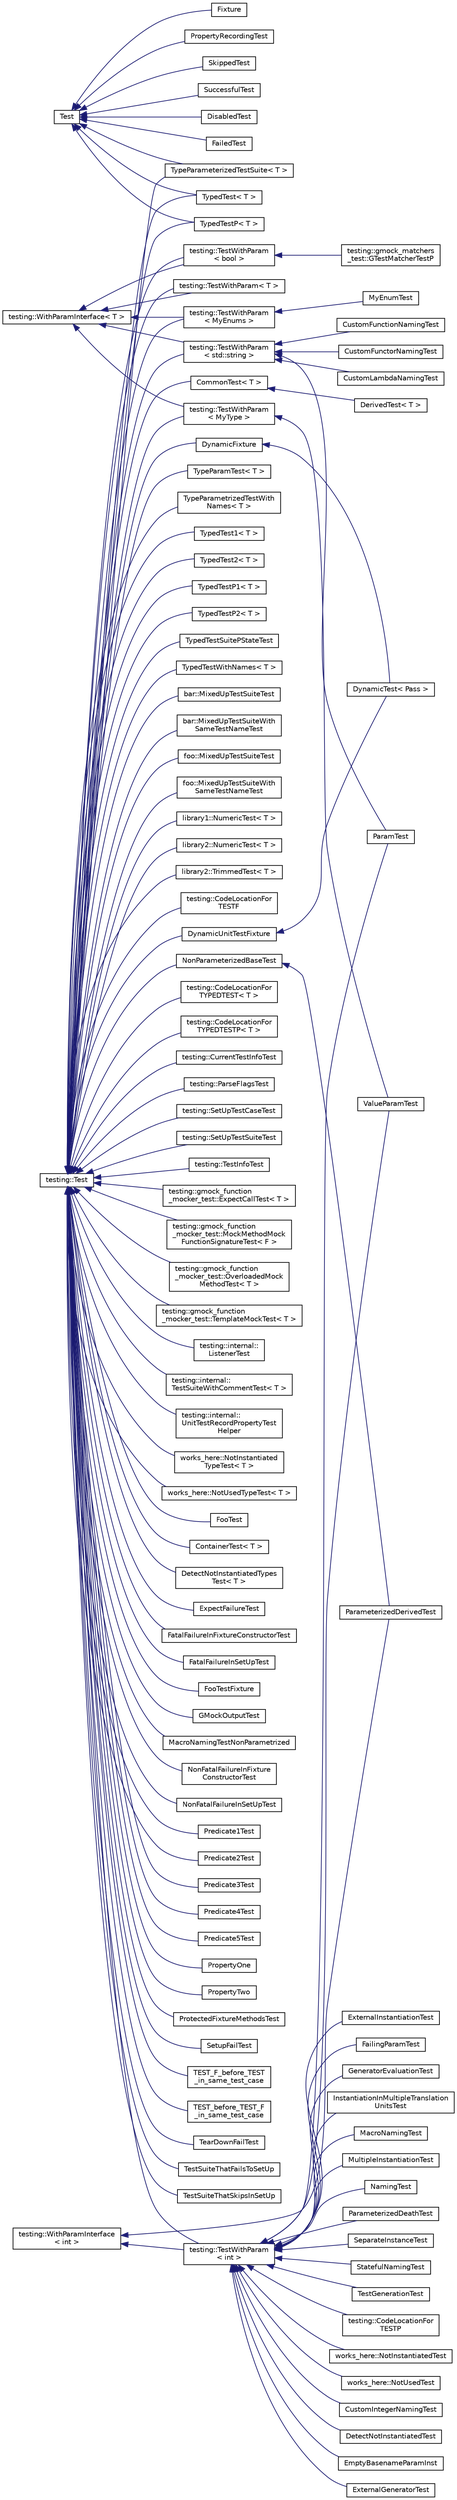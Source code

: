 digraph "Graphical Class Hierarchy"
{
 // LATEX_PDF_SIZE
  bgcolor="transparent";
  edge [fontname="Helvetica",fontsize="10",labelfontname="Helvetica",labelfontsize="10"];
  node [fontname="Helvetica",fontsize="10",shape=record];
  rankdir="LR";
  Node0 [label="Test",height=0.2,width=0.4,color="black",URL="$classTest.html",tooltip=" "];
  Node0 -> Node1 [dir="back",color="midnightblue",fontsize="10",style="solid",fontname="Helvetica"];
  Node1 [label="TypedTest\< T \>",height=0.2,width=0.4,color="black",URL="$classTypedTest.html",tooltip=" "];
  Node0 -> Node2 [dir="back",color="midnightblue",fontsize="10",style="solid",fontname="Helvetica"];
  Node2 [label="TypedTestP\< T \>",height=0.2,width=0.4,color="black",URL="$classTypedTestP.html",tooltip=" "];
  Node0 -> Node3 [dir="back",color="midnightblue",fontsize="10",style="solid",fontname="Helvetica"];
  Node3 [label="DisabledTest",height=0.2,width=0.4,color="black",URL="$classDisabledTest.html",tooltip=" "];
  Node0 -> Node4 [dir="back",color="midnightblue",fontsize="10",style="solid",fontname="Helvetica"];
  Node4 [label="FailedTest",height=0.2,width=0.4,color="black",URL="$classFailedTest.html",tooltip=" "];
  Node0 -> Node5 [dir="back",color="midnightblue",fontsize="10",style="solid",fontname="Helvetica"];
  Node5 [label="Fixture",height=0.2,width=0.4,color="black",URL="$classFixture.html",tooltip=" "];
  Node0 -> Node6 [dir="back",color="midnightblue",fontsize="10",style="solid",fontname="Helvetica"];
  Node6 [label="PropertyRecordingTest",height=0.2,width=0.4,color="black",URL="$classPropertyRecordingTest.html",tooltip=" "];
  Node0 -> Node7 [dir="back",color="midnightblue",fontsize="10",style="solid",fontname="Helvetica"];
  Node7 [label="SkippedTest",height=0.2,width=0.4,color="black",URL="$classSkippedTest.html",tooltip=" "];
  Node0 -> Node8 [dir="back",color="midnightblue",fontsize="10",style="solid",fontname="Helvetica"];
  Node8 [label="SuccessfulTest",height=0.2,width=0.4,color="black",URL="$classSuccessfulTest.html",tooltip=" "];
  Node0 -> Node9 [dir="back",color="midnightblue",fontsize="10",style="solid",fontname="Helvetica"];
  Node9 [label="TypeParameterizedTestSuite\< T \>",height=0.2,width=0.4,color="black",URL="$classTypeParameterizedTestSuite.html",tooltip=" "];
  Node343 [label="testing::Test",height=0.2,width=0.4,color="black",URL="$classtesting_1_1Test.html",tooltip=" "];
  Node343 -> Node344 [dir="back",color="midnightblue",fontsize="10",style="solid",fontname="Helvetica"];
  Node344 [label="testing::TestWithParam\l\< std::string \>",height=0.2,width=0.4,color="black",URL="$classtesting_1_1TestWithParam.html",tooltip=" "];
  Node344 -> Node345 [dir="back",color="midnightblue",fontsize="10",style="solid",fontname="Helvetica"];
  Node345 [label="CustomFunctionNamingTest",height=0.2,width=0.4,color="black",URL="$classCustomFunctionNamingTest.html",tooltip=" "];
  Node344 -> Node346 [dir="back",color="midnightblue",fontsize="10",style="solid",fontname="Helvetica"];
  Node346 [label="CustomFunctorNamingTest",height=0.2,width=0.4,color="black",URL="$classCustomFunctorNamingTest.html",tooltip=" "];
  Node344 -> Node347 [dir="back",color="midnightblue",fontsize="10",style="solid",fontname="Helvetica"];
  Node347 [label="CustomLambdaNamingTest",height=0.2,width=0.4,color="black",URL="$classCustomLambdaNamingTest.html",tooltip=" "];
  Node344 -> Node348 [dir="back",color="midnightblue",fontsize="10",style="solid",fontname="Helvetica"];
  Node348 [label="ParamTest",height=0.2,width=0.4,color="black",URL="$classParamTest.html",tooltip=" "];
  Node343 -> Node349 [dir="back",color="midnightblue",fontsize="10",style="solid",fontname="Helvetica"];
  Node349 [label="testing::TestWithParam\l\< int \>",height=0.2,width=0.4,color="black",URL="$classtesting_1_1TestWithParam.html",tooltip=" "];
  Node349 -> Node348 [dir="back",color="midnightblue",fontsize="10",style="solid",fontname="Helvetica"];
  Node349 -> Node350 [dir="back",color="midnightblue",fontsize="10",style="solid",fontname="Helvetica"];
  Node350 [label="CustomIntegerNamingTest",height=0.2,width=0.4,color="black",URL="$classCustomIntegerNamingTest.html",tooltip=" "];
  Node349 -> Node351 [dir="back",color="midnightblue",fontsize="10",style="solid",fontname="Helvetica"];
  Node351 [label="DetectNotInstantiatedTest",height=0.2,width=0.4,color="black",URL="$classDetectNotInstantiatedTest.html",tooltip=" "];
  Node349 -> Node352 [dir="back",color="midnightblue",fontsize="10",style="solid",fontname="Helvetica"];
  Node352 [label="EmptyBasenameParamInst",height=0.2,width=0.4,color="black",URL="$classEmptyBasenameParamInst.html",tooltip=" "];
  Node349 -> Node353 [dir="back",color="midnightblue",fontsize="10",style="solid",fontname="Helvetica"];
  Node353 [label="ExternalGeneratorTest",height=0.2,width=0.4,color="black",URL="$classExternalGeneratorTest.html",tooltip=" "];
  Node349 -> Node354 [dir="back",color="midnightblue",fontsize="10",style="solid",fontname="Helvetica"];
  Node354 [label="ExternalInstantiationTest",height=0.2,width=0.4,color="black",URL="$classExternalInstantiationTest.html",tooltip=" "];
  Node349 -> Node355 [dir="back",color="midnightblue",fontsize="10",style="solid",fontname="Helvetica"];
  Node355 [label="FailingParamTest",height=0.2,width=0.4,color="black",URL="$classFailingParamTest.html",tooltip=" "];
  Node349 -> Node356 [dir="back",color="midnightblue",fontsize="10",style="solid",fontname="Helvetica"];
  Node356 [label="GeneratorEvaluationTest",height=0.2,width=0.4,color="black",URL="$classGeneratorEvaluationTest.html",tooltip=" "];
  Node349 -> Node357 [dir="back",color="midnightblue",fontsize="10",style="solid",fontname="Helvetica"];
  Node357 [label="InstantiationInMultipleTranslation\lUnitsTest",height=0.2,width=0.4,color="black",URL="$classInstantiationInMultipleTranslationUnitsTest.html",tooltip=" "];
  Node349 -> Node358 [dir="back",color="midnightblue",fontsize="10",style="solid",fontname="Helvetica"];
  Node358 [label="MacroNamingTest",height=0.2,width=0.4,color="black",URL="$classMacroNamingTest.html",tooltip=" "];
  Node349 -> Node359 [dir="back",color="midnightblue",fontsize="10",style="solid",fontname="Helvetica"];
  Node359 [label="MultipleInstantiationTest",height=0.2,width=0.4,color="black",URL="$classMultipleInstantiationTest.html",tooltip=" "];
  Node349 -> Node360 [dir="back",color="midnightblue",fontsize="10",style="solid",fontname="Helvetica"];
  Node360 [label="NamingTest",height=0.2,width=0.4,color="black",URL="$classNamingTest.html",tooltip=" "];
  Node349 -> Node361 [dir="back",color="midnightblue",fontsize="10",style="solid",fontname="Helvetica"];
  Node361 [label="ParameterizedDeathTest",height=0.2,width=0.4,color="black",URL="$classParameterizedDeathTest.html",tooltip=" "];
  Node349 -> Node362 [dir="back",color="midnightblue",fontsize="10",style="solid",fontname="Helvetica"];
  Node362 [label="SeparateInstanceTest",height=0.2,width=0.4,color="black",URL="$classSeparateInstanceTest.html",tooltip=" "];
  Node349 -> Node363 [dir="back",color="midnightblue",fontsize="10",style="solid",fontname="Helvetica"];
  Node363 [label="StatefulNamingTest",height=0.2,width=0.4,color="black",URL="$classStatefulNamingTest.html",tooltip=" "];
  Node349 -> Node364 [dir="back",color="midnightblue",fontsize="10",style="solid",fontname="Helvetica"];
  Node364 [label="TestGenerationTest",height=0.2,width=0.4,color="black",URL="$classTestGenerationTest.html",tooltip=" "];
  Node349 -> Node365 [dir="back",color="midnightblue",fontsize="10",style="solid",fontname="Helvetica"];
  Node365 [label="ValueParamTest",height=0.2,width=0.4,color="black",URL="$classValueParamTest.html",tooltip=" "];
  Node349 -> Node366 [dir="back",color="midnightblue",fontsize="10",style="solid",fontname="Helvetica"];
  Node366 [label="testing::CodeLocationFor\lTESTP",height=0.2,width=0.4,color="black",URL="$classtesting_1_1CodeLocationForTESTP.html",tooltip=" "];
  Node349 -> Node367 [dir="back",color="midnightblue",fontsize="10",style="solid",fontname="Helvetica"];
  Node367 [label="works_here::NotInstantiatedTest",height=0.2,width=0.4,color="black",URL="$classworks__here_1_1NotInstantiatedTest.html",tooltip=" "];
  Node349 -> Node368 [dir="back",color="midnightblue",fontsize="10",style="solid",fontname="Helvetica"];
  Node368 [label="works_here::NotUsedTest",height=0.2,width=0.4,color="black",URL="$classworks__here_1_1NotUsedTest.html",tooltip=" "];
  Node343 -> Node369 [dir="back",color="midnightblue",fontsize="10",style="solid",fontname="Helvetica"];
  Node369 [label="testing::TestWithParam\l\< MyType \>",height=0.2,width=0.4,color="black",URL="$classtesting_1_1TestWithParam.html",tooltip=" "];
  Node369 -> Node365 [dir="back",color="midnightblue",fontsize="10",style="solid",fontname="Helvetica"];
  Node343 -> Node370 [dir="back",color="midnightblue",fontsize="10",style="solid",fontname="Helvetica"];
  Node370 [label="testing::TestWithParam\l\< bool \>",height=0.2,width=0.4,color="black",URL="$classtesting_1_1TestWithParam.html",tooltip=" "];
  Node370 -> Node371 [dir="back",color="midnightblue",fontsize="10",style="solid",fontname="Helvetica"];
  Node371 [label="testing::gmock_matchers\l_test::GTestMatcherTestP",height=0.2,width=0.4,color="black",URL="$classtesting_1_1gmock__matchers__test_1_1GTestMatcherTestP.html",tooltip=" "];
  Node343 -> Node372 [dir="back",color="midnightblue",fontsize="10",style="solid",fontname="Helvetica"];
  Node372 [label="testing::TestWithParam\l\< MyEnums \>",height=0.2,width=0.4,color="black",URL="$classtesting_1_1TestWithParam.html",tooltip=" "];
  Node372 -> Node373 [dir="back",color="midnightblue",fontsize="10",style="solid",fontname="Helvetica"];
  Node373 [label="MyEnumTest",height=0.2,width=0.4,color="black",URL="$classMyEnumTest.html",tooltip=" "];
  Node343 -> Node374 [dir="back",color="midnightblue",fontsize="10",style="solid",fontname="Helvetica"];
  Node374 [label="FooTest",height=0.2,width=0.4,color="black",URL="$classFooTest.html",tooltip=" "];
  Node343 -> Node375 [dir="back",color="midnightblue",fontsize="10",style="solid",fontname="Helvetica"];
  Node375 [label="CommonTest\< T \>",height=0.2,width=0.4,color="black",URL="$classCommonTest.html",tooltip=" "];
  Node375 -> Node376 [dir="back",color="midnightblue",fontsize="10",style="solid",fontname="Helvetica"];
  Node376 [label="DerivedTest\< T \>",height=0.2,width=0.4,color="black",URL="$classDerivedTest.html",tooltip=" "];
  Node343 -> Node377 [dir="back",color="midnightblue",fontsize="10",style="solid",fontname="Helvetica"];
  Node377 [label="ContainerTest\< T \>",height=0.2,width=0.4,color="black",URL="$classContainerTest.html",tooltip=" "];
  Node343 -> Node378 [dir="back",color="midnightblue",fontsize="10",style="solid",fontname="Helvetica"];
  Node378 [label="DetectNotInstantiatedTypes\lTest\< T \>",height=0.2,width=0.4,color="black",URL="$classDetectNotInstantiatedTypesTest.html",tooltip=" "];
  Node343 -> Node379 [dir="back",color="midnightblue",fontsize="10",style="solid",fontname="Helvetica"];
  Node379 [label="DynamicFixture",height=0.2,width=0.4,color="black",URL="$classDynamicFixture.html",tooltip=" "];
  Node379 -> Node380 [dir="back",color="midnightblue",fontsize="10",style="solid",fontname="Helvetica"];
  Node380 [label="DynamicTest\< Pass \>",height=0.2,width=0.4,color="black",URL="$classDynamicTest.html",tooltip=" "];
  Node343 -> Node381 [dir="back",color="midnightblue",fontsize="10",style="solid",fontname="Helvetica"];
  Node381 [label="DynamicUnitTestFixture",height=0.2,width=0.4,color="black",URL="$classDynamicUnitTestFixture.html",tooltip=" "];
  Node381 -> Node380 [dir="back",color="midnightblue",fontsize="10",style="solid",fontname="Helvetica"];
  Node343 -> Node382 [dir="back",color="midnightblue",fontsize="10",style="solid",fontname="Helvetica"];
  Node382 [label="ExpectFailureTest",height=0.2,width=0.4,color="black",URL="$classExpectFailureTest.html",tooltip=" "];
  Node343 -> Node383 [dir="back",color="midnightblue",fontsize="10",style="solid",fontname="Helvetica"];
  Node383 [label="FatalFailureInFixtureConstructorTest",height=0.2,width=0.4,color="black",URL="$classFatalFailureInFixtureConstructorTest.html",tooltip=" "];
  Node343 -> Node384 [dir="back",color="midnightblue",fontsize="10",style="solid",fontname="Helvetica"];
  Node384 [label="FatalFailureInSetUpTest",height=0.2,width=0.4,color="black",URL="$classFatalFailureInSetUpTest.html",tooltip=" "];
  Node343 -> Node385 [dir="back",color="midnightblue",fontsize="10",style="solid",fontname="Helvetica"];
  Node385 [label="FooTestFixture",height=0.2,width=0.4,color="black",URL="$classFooTestFixture.html",tooltip=" "];
  Node343 -> Node386 [dir="back",color="midnightblue",fontsize="10",style="solid",fontname="Helvetica"];
  Node386 [label="GMockOutputTest",height=0.2,width=0.4,color="black",URL="$classGMockOutputTest.html",tooltip=" "];
  Node343 -> Node387 [dir="back",color="midnightblue",fontsize="10",style="solid",fontname="Helvetica"];
  Node387 [label="MacroNamingTestNonParametrized",height=0.2,width=0.4,color="black",URL="$classMacroNamingTestNonParametrized.html",tooltip=" "];
  Node343 -> Node388 [dir="back",color="midnightblue",fontsize="10",style="solid",fontname="Helvetica"];
  Node388 [label="NonFatalFailureInFixture\lConstructorTest",height=0.2,width=0.4,color="black",URL="$classNonFatalFailureInFixtureConstructorTest.html",tooltip=" "];
  Node343 -> Node389 [dir="back",color="midnightblue",fontsize="10",style="solid",fontname="Helvetica"];
  Node389 [label="NonFatalFailureInSetUpTest",height=0.2,width=0.4,color="black",URL="$classNonFatalFailureInSetUpTest.html",tooltip=" "];
  Node343 -> Node390 [dir="back",color="midnightblue",fontsize="10",style="solid",fontname="Helvetica"];
  Node390 [label="NonParameterizedBaseTest",height=0.2,width=0.4,color="black",URL="$classNonParameterizedBaseTest.html",tooltip=" "];
  Node390 -> Node391 [dir="back",color="midnightblue",fontsize="10",style="solid",fontname="Helvetica"];
  Node391 [label="ParameterizedDerivedTest",height=0.2,width=0.4,color="black",URL="$classParameterizedDerivedTest.html",tooltip=" "];
  Node343 -> Node392 [dir="back",color="midnightblue",fontsize="10",style="solid",fontname="Helvetica"];
  Node392 [label="Predicate1Test",height=0.2,width=0.4,color="black",URL="$classPredicate1Test.html",tooltip=" "];
  Node343 -> Node393 [dir="back",color="midnightblue",fontsize="10",style="solid",fontname="Helvetica"];
  Node393 [label="Predicate2Test",height=0.2,width=0.4,color="black",URL="$classPredicate2Test.html",tooltip=" "];
  Node343 -> Node394 [dir="back",color="midnightblue",fontsize="10",style="solid",fontname="Helvetica"];
  Node394 [label="Predicate3Test",height=0.2,width=0.4,color="black",URL="$classPredicate3Test.html",tooltip=" "];
  Node343 -> Node395 [dir="back",color="midnightblue",fontsize="10",style="solid",fontname="Helvetica"];
  Node395 [label="Predicate4Test",height=0.2,width=0.4,color="black",URL="$classPredicate4Test.html",tooltip=" "];
  Node343 -> Node396 [dir="back",color="midnightblue",fontsize="10",style="solid",fontname="Helvetica"];
  Node396 [label="Predicate5Test",height=0.2,width=0.4,color="black",URL="$classPredicate5Test.html",tooltip=" "];
  Node343 -> Node397 [dir="back",color="midnightblue",fontsize="10",style="solid",fontname="Helvetica"];
  Node397 [label="PropertyOne",height=0.2,width=0.4,color="black",URL="$classPropertyOne.html",tooltip=" "];
  Node343 -> Node398 [dir="back",color="midnightblue",fontsize="10",style="solid",fontname="Helvetica"];
  Node398 [label="PropertyTwo",height=0.2,width=0.4,color="black",URL="$classPropertyTwo.html",tooltip=" "];
  Node343 -> Node399 [dir="back",color="midnightblue",fontsize="10",style="solid",fontname="Helvetica"];
  Node399 [label="ProtectedFixtureMethodsTest",height=0.2,width=0.4,color="black",URL="$classProtectedFixtureMethodsTest.html",tooltip=" "];
  Node343 -> Node400 [dir="back",color="midnightblue",fontsize="10",style="solid",fontname="Helvetica"];
  Node400 [label="SetupFailTest",height=0.2,width=0.4,color="black",URL="$classSetupFailTest.html",tooltip=" "];
  Node343 -> Node401 [dir="back",color="midnightblue",fontsize="10",style="solid",fontname="Helvetica"];
  Node401 [label="TEST_F_before_TEST\l_in_same_test_case",height=0.2,width=0.4,color="black",URL="$classTEST__F__before__TEST__in__same__test__case.html",tooltip=" "];
  Node343 -> Node402 [dir="back",color="midnightblue",fontsize="10",style="solid",fontname="Helvetica"];
  Node402 [label="TEST_before_TEST_F\l_in_same_test_case",height=0.2,width=0.4,color="black",URL="$classTEST__before__TEST__F__in__same__test__case.html",tooltip=" "];
  Node343 -> Node403 [dir="back",color="midnightblue",fontsize="10",style="solid",fontname="Helvetica"];
  Node403 [label="TearDownFailTest",height=0.2,width=0.4,color="black",URL="$classTearDownFailTest.html",tooltip=" "];
  Node343 -> Node404 [dir="back",color="midnightblue",fontsize="10",style="solid",fontname="Helvetica"];
  Node404 [label="TestSuiteThatFailsToSetUp",height=0.2,width=0.4,color="black",URL="$classTestSuiteThatFailsToSetUp.html",tooltip=" "];
  Node343 -> Node405 [dir="back",color="midnightblue",fontsize="10",style="solid",fontname="Helvetica"];
  Node405 [label="TestSuiteThatSkipsInSetUp",height=0.2,width=0.4,color="black",URL="$classTestSuiteThatSkipsInSetUp.html",tooltip=" "];
  Node343 -> Node406 [dir="back",color="midnightblue",fontsize="10",style="solid",fontname="Helvetica"];
  Node406 [label="TypeParamTest\< T \>",height=0.2,width=0.4,color="black",URL="$classTypeParamTest.html",tooltip=" "];
  Node343 -> Node9 [dir="back",color="midnightblue",fontsize="10",style="solid",fontname="Helvetica"];
  Node343 -> Node407 [dir="back",color="midnightblue",fontsize="10",style="solid",fontname="Helvetica"];
  Node407 [label="TypeParametrizedTestWith\lNames\< T \>",height=0.2,width=0.4,color="black",URL="$classTypeParametrizedTestWithNames.html",tooltip=" "];
  Node343 -> Node1 [dir="back",color="midnightblue",fontsize="10",style="solid",fontname="Helvetica"];
  Node343 -> Node408 [dir="back",color="midnightblue",fontsize="10",style="solid",fontname="Helvetica"];
  Node408 [label="TypedTest1\< T \>",height=0.2,width=0.4,color="black",URL="$classTypedTest1.html",tooltip=" "];
  Node343 -> Node409 [dir="back",color="midnightblue",fontsize="10",style="solid",fontname="Helvetica"];
  Node409 [label="TypedTest2\< T \>",height=0.2,width=0.4,color="black",URL="$classTypedTest2.html",tooltip=" "];
  Node343 -> Node2 [dir="back",color="midnightblue",fontsize="10",style="solid",fontname="Helvetica"];
  Node343 -> Node410 [dir="back",color="midnightblue",fontsize="10",style="solid",fontname="Helvetica"];
  Node410 [label="TypedTestP1\< T \>",height=0.2,width=0.4,color="black",URL="$classTypedTestP1.html",tooltip=" "];
  Node343 -> Node411 [dir="back",color="midnightblue",fontsize="10",style="solid",fontname="Helvetica"];
  Node411 [label="TypedTestP2\< T \>",height=0.2,width=0.4,color="black",URL="$classTypedTestP2.html",tooltip=" "];
  Node343 -> Node412 [dir="back",color="midnightblue",fontsize="10",style="solid",fontname="Helvetica"];
  Node412 [label="TypedTestSuitePStateTest",height=0.2,width=0.4,color="black",URL="$classTypedTestSuitePStateTest.html",tooltip=" "];
  Node343 -> Node413 [dir="back",color="midnightblue",fontsize="10",style="solid",fontname="Helvetica"];
  Node413 [label="TypedTestWithNames\< T \>",height=0.2,width=0.4,color="black",URL="$classTypedTestWithNames.html",tooltip=" "];
  Node343 -> Node414 [dir="back",color="midnightblue",fontsize="10",style="solid",fontname="Helvetica"];
  Node414 [label="bar::MixedUpTestSuiteTest",height=0.2,width=0.4,color="black",URL="$classbar_1_1MixedUpTestSuiteTest.html",tooltip=" "];
  Node343 -> Node415 [dir="back",color="midnightblue",fontsize="10",style="solid",fontname="Helvetica"];
  Node415 [label="bar::MixedUpTestSuiteWith\lSameTestNameTest",height=0.2,width=0.4,color="black",URL="$classbar_1_1MixedUpTestSuiteWithSameTestNameTest.html",tooltip=" "];
  Node343 -> Node416 [dir="back",color="midnightblue",fontsize="10",style="solid",fontname="Helvetica"];
  Node416 [label="foo::MixedUpTestSuiteTest",height=0.2,width=0.4,color="black",URL="$classfoo_1_1MixedUpTestSuiteTest.html",tooltip=" "];
  Node343 -> Node417 [dir="back",color="midnightblue",fontsize="10",style="solid",fontname="Helvetica"];
  Node417 [label="foo::MixedUpTestSuiteWith\lSameTestNameTest",height=0.2,width=0.4,color="black",URL="$classfoo_1_1MixedUpTestSuiteWithSameTestNameTest.html",tooltip=" "];
  Node343 -> Node418 [dir="back",color="midnightblue",fontsize="10",style="solid",fontname="Helvetica"];
  Node418 [label="library1::NumericTest\< T \>",height=0.2,width=0.4,color="black",URL="$classlibrary1_1_1NumericTest.html",tooltip=" "];
  Node343 -> Node419 [dir="back",color="midnightblue",fontsize="10",style="solid",fontname="Helvetica"];
  Node419 [label="library2::NumericTest\< T \>",height=0.2,width=0.4,color="black",URL="$classlibrary2_1_1NumericTest.html",tooltip=" "];
  Node343 -> Node420 [dir="back",color="midnightblue",fontsize="10",style="solid",fontname="Helvetica"];
  Node420 [label="library2::TrimmedTest\< T \>",height=0.2,width=0.4,color="black",URL="$classlibrary2_1_1TrimmedTest.html",tooltip=" "];
  Node343 -> Node421 [dir="back",color="midnightblue",fontsize="10",style="solid",fontname="Helvetica"];
  Node421 [label="testing::CodeLocationFor\lTESTF",height=0.2,width=0.4,color="black",URL="$classtesting_1_1CodeLocationForTESTF.html",tooltip=" "];
  Node343 -> Node422 [dir="back",color="midnightblue",fontsize="10",style="solid",fontname="Helvetica"];
  Node422 [label="testing::CodeLocationFor\lTYPEDTEST\< T \>",height=0.2,width=0.4,color="black",URL="$classtesting_1_1CodeLocationForTYPEDTEST.html",tooltip=" "];
  Node343 -> Node423 [dir="back",color="midnightblue",fontsize="10",style="solid",fontname="Helvetica"];
  Node423 [label="testing::CodeLocationFor\lTYPEDTESTP\< T \>",height=0.2,width=0.4,color="black",URL="$classtesting_1_1CodeLocationForTYPEDTESTP.html",tooltip=" "];
  Node343 -> Node424 [dir="back",color="midnightblue",fontsize="10",style="solid",fontname="Helvetica"];
  Node424 [label="testing::CurrentTestInfoTest",height=0.2,width=0.4,color="black",URL="$classtesting_1_1CurrentTestInfoTest.html",tooltip=" "];
  Node343 -> Node425 [dir="back",color="midnightblue",fontsize="10",style="solid",fontname="Helvetica"];
  Node425 [label="testing::ParseFlagsTest",height=0.2,width=0.4,color="black",URL="$classtesting_1_1ParseFlagsTest.html",tooltip=" "];
  Node343 -> Node426 [dir="back",color="midnightblue",fontsize="10",style="solid",fontname="Helvetica"];
  Node426 [label="testing::SetUpTestCaseTest",height=0.2,width=0.4,color="black",URL="$classtesting_1_1SetUpTestCaseTest.html",tooltip=" "];
  Node343 -> Node427 [dir="back",color="midnightblue",fontsize="10",style="solid",fontname="Helvetica"];
  Node427 [label="testing::SetUpTestSuiteTest",height=0.2,width=0.4,color="black",URL="$classtesting_1_1SetUpTestSuiteTest.html",tooltip=" "];
  Node343 -> Node428 [dir="back",color="midnightblue",fontsize="10",style="solid",fontname="Helvetica"];
  Node428 [label="testing::TestInfoTest",height=0.2,width=0.4,color="black",URL="$classtesting_1_1TestInfoTest.html",tooltip=" "];
  Node343 -> Node429 [dir="back",color="midnightblue",fontsize="10",style="solid",fontname="Helvetica"];
  Node429 [label="testing::TestWithParam\< T \>",height=0.2,width=0.4,color="black",URL="$classtesting_1_1TestWithParam.html",tooltip=" "];
  Node343 -> Node430 [dir="back",color="midnightblue",fontsize="10",style="solid",fontname="Helvetica"];
  Node430 [label="testing::gmock_function\l_mocker_test::ExpectCallTest\< T \>",height=0.2,width=0.4,color="black",URL="$classtesting_1_1gmock__function__mocker__test_1_1ExpectCallTest.html",tooltip=" "];
  Node343 -> Node431 [dir="back",color="midnightblue",fontsize="10",style="solid",fontname="Helvetica"];
  Node431 [label="testing::gmock_function\l_mocker_test::MockMethodMock\lFunctionSignatureTest\< F \>",height=0.2,width=0.4,color="black",URL="$classtesting_1_1gmock__function__mocker__test_1_1MockMethodMockFunctionSignatureTest.html",tooltip=" "];
  Node343 -> Node432 [dir="back",color="midnightblue",fontsize="10",style="solid",fontname="Helvetica"];
  Node432 [label="testing::gmock_function\l_mocker_test::OverloadedMock\lMethodTest\< T \>",height=0.2,width=0.4,color="black",URL="$classtesting_1_1gmock__function__mocker__test_1_1OverloadedMockMethodTest.html",tooltip=" "];
  Node343 -> Node433 [dir="back",color="midnightblue",fontsize="10",style="solid",fontname="Helvetica"];
  Node433 [label="testing::gmock_function\l_mocker_test::TemplateMockTest\< T \>",height=0.2,width=0.4,color="black",URL="$classtesting_1_1gmock__function__mocker__test_1_1TemplateMockTest.html",tooltip=" "];
  Node343 -> Node434 [dir="back",color="midnightblue",fontsize="10",style="solid",fontname="Helvetica"];
  Node434 [label="testing::internal::\lListenerTest",height=0.2,width=0.4,color="black",URL="$classtesting_1_1internal_1_1ListenerTest.html",tooltip=" "];
  Node343 -> Node435 [dir="back",color="midnightblue",fontsize="10",style="solid",fontname="Helvetica"];
  Node435 [label="testing::internal::\lTestSuiteWithCommentTest\< T \>",height=0.2,width=0.4,color="black",URL="$classtesting_1_1internal_1_1TestSuiteWithCommentTest.html",tooltip=" "];
  Node343 -> Node436 [dir="back",color="midnightblue",fontsize="10",style="solid",fontname="Helvetica"];
  Node436 [label="testing::internal::\lUnitTestRecordPropertyTest\lHelper",height=0.2,width=0.4,color="black",URL="$classtesting_1_1internal_1_1UnitTestRecordPropertyTestHelper.html",tooltip=" "];
  Node343 -> Node437 [dir="back",color="midnightblue",fontsize="10",style="solid",fontname="Helvetica"];
  Node437 [label="works_here::NotInstantiated\lTypeTest\< T \>",height=0.2,width=0.4,color="black",URL="$classworks__here_1_1NotInstantiatedTypeTest.html",tooltip=" "];
  Node343 -> Node438 [dir="back",color="midnightblue",fontsize="10",style="solid",fontname="Helvetica"];
  Node438 [label="works_here::NotUsedTypeTest\< T \>",height=0.2,width=0.4,color="black",URL="$classworks__here_1_1NotUsedTypeTest.html",tooltip=" "];
  Node577 [label="testing::WithParamInterface\< T \>",height=0.2,width=0.4,color="black",URL="$classtesting_1_1WithParamInterface.html",tooltip=" "];
  Node577 -> Node344 [dir="back",color="midnightblue",fontsize="10",style="solid",fontname="Helvetica"];
  Node577 -> Node369 [dir="back",color="midnightblue",fontsize="10",style="solid",fontname="Helvetica"];
  Node577 -> Node370 [dir="back",color="midnightblue",fontsize="10",style="solid",fontname="Helvetica"];
  Node577 -> Node372 [dir="back",color="midnightblue",fontsize="10",style="solid",fontname="Helvetica"];
  Node577 -> Node429 [dir="back",color="midnightblue",fontsize="10",style="solid",fontname="Helvetica"];
  Node578 [label="testing::WithParamInterface\l\< int \>",height=0.2,width=0.4,color="black",URL="$classtesting_1_1WithParamInterface.html",tooltip=" "];
  Node578 -> Node349 [dir="back",color="midnightblue",fontsize="10",style="solid",fontname="Helvetica"];
  Node578 -> Node391 [dir="back",color="midnightblue",fontsize="10",style="solid",fontname="Helvetica"];
}
